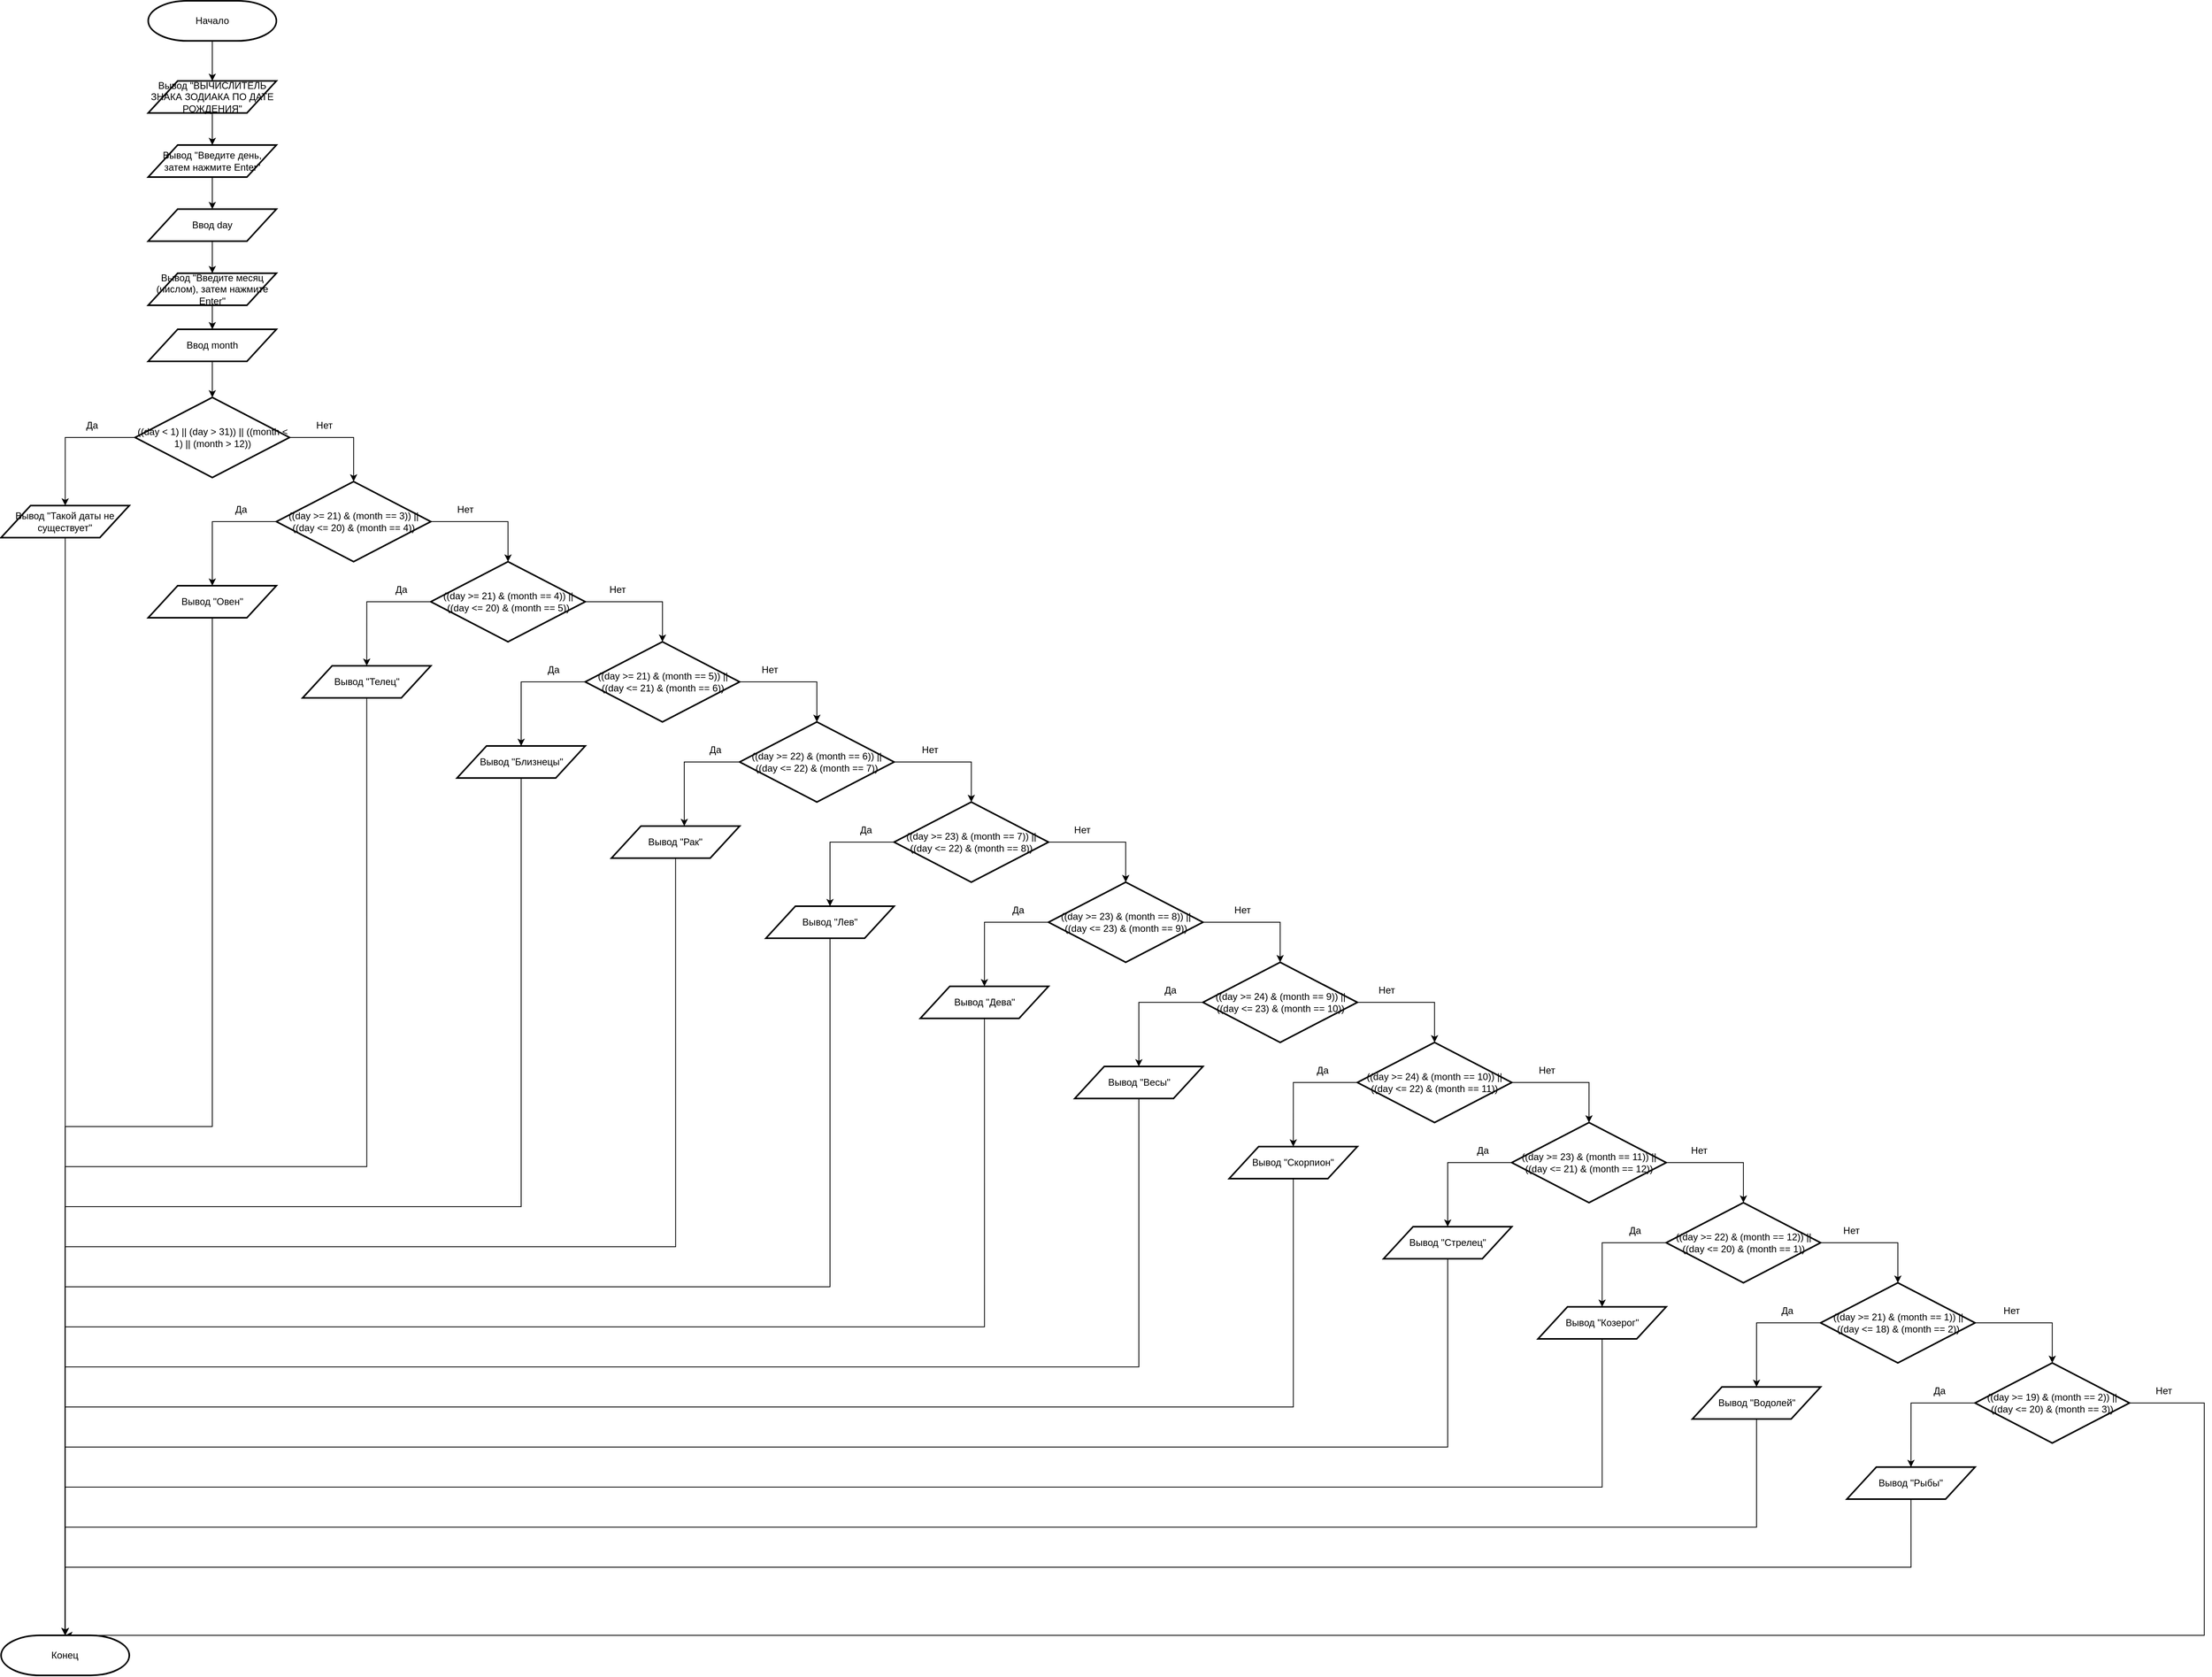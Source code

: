 <mxfile version="20.7.4" type="device"><diagram name="Страница 1" id="96JIZl0N5HJlbvymAbMt"><mxGraphModel dx="2345" dy="684" grid="1" gridSize="10" guides="1" tooltips="1" connect="1" arrows="1" fold="1" page="1" pageScale="1" pageWidth="827" pageHeight="1169" math="0" shadow="0"><root><mxCell id="0"/><mxCell id="1" parent="0"/><mxCell id="-IlHLDTLAoGBHe8UI6O_-7" style="edgeStyle=orthogonalEdgeStyle;rounded=0;orthogonalLoop=1;jettySize=auto;html=1;exitX=0.5;exitY=1;exitDx=0;exitDy=0;exitPerimeter=0;entryX=0.5;entryY=0;entryDx=0;entryDy=0;" edge="1" parent="1" source="4x13A_2hyFx8ZsC9xNzE-1" target="-IlHLDTLAoGBHe8UI6O_-1"><mxGeometry relative="1" as="geometry"/></mxCell><mxCell id="4x13A_2hyFx8ZsC9xNzE-1" value="Начало" style="strokeWidth=2;html=1;shape=mxgraph.flowchart.terminator;whiteSpace=wrap;" parent="1" vertex="1"><mxGeometry x="160" y="40" width="160" height="50" as="geometry"/></mxCell><mxCell id="-IlHLDTLAoGBHe8UI6O_-10" style="edgeStyle=orthogonalEdgeStyle;rounded=0;orthogonalLoop=1;jettySize=auto;html=1;exitX=0.5;exitY=1;exitDx=0;exitDy=0;entryX=0.5;entryY=0;entryDx=0;entryDy=0;" edge="1" parent="1" source="4x13A_2hyFx8ZsC9xNzE-2" target="-IlHLDTLAoGBHe8UI6O_-5"><mxGeometry relative="1" as="geometry"/></mxCell><mxCell id="4x13A_2hyFx8ZsC9xNzE-2" value="Ввод day" style="shape=parallelogram;html=1;strokeWidth=2;perimeter=parallelogramPerimeter;whiteSpace=wrap;rounded=1;arcSize=0;size=0.23;" parent="1" vertex="1"><mxGeometry x="160" y="300" width="160" height="40" as="geometry"/></mxCell><mxCell id="-IlHLDTLAoGBHe8UI6O_-14" style="edgeStyle=orthogonalEdgeStyle;rounded=0;orthogonalLoop=1;jettySize=auto;html=1;exitX=0.5;exitY=1;exitDx=0;exitDy=0;entryX=0.5;entryY=0;entryDx=0;entryDy=0;entryPerimeter=0;" edge="1" parent="1" source="4x13A_2hyFx8ZsC9xNzE-4" target="-IlHLDTLAoGBHe8UI6O_-11"><mxGeometry relative="1" as="geometry"/></mxCell><mxCell id="4x13A_2hyFx8ZsC9xNzE-4" value="Ввод month" style="shape=parallelogram;html=1;strokeWidth=2;perimeter=parallelogramPerimeter;whiteSpace=wrap;rounded=1;arcSize=0;size=0.23;" parent="1" vertex="1"><mxGeometry x="160" y="450" width="160" height="40" as="geometry"/></mxCell><mxCell id="4x13A_2hyFx8ZsC9xNzE-11" style="edgeStyle=orthogonalEdgeStyle;rounded=0;orthogonalLoop=1;jettySize=auto;html=1;exitX=0;exitY=0.5;exitDx=0;exitDy=0;exitPerimeter=0;entryX=0.5;entryY=0;entryDx=0;entryDy=0;fontSize=12;" parent="1" source="4x13A_2hyFx8ZsC9xNzE-8" target="4x13A_2hyFx8ZsC9xNzE-10" edge="1"><mxGeometry relative="1" as="geometry"/></mxCell><mxCell id="4x13A_2hyFx8ZsC9xNzE-14" style="edgeStyle=orthogonalEdgeStyle;rounded=0;orthogonalLoop=1;jettySize=auto;html=1;exitX=1;exitY=0.5;exitDx=0;exitDy=0;exitPerimeter=0;entryX=0.5;entryY=0;entryDx=0;entryDy=0;entryPerimeter=0;fontSize=12;" parent="1" source="4x13A_2hyFx8ZsC9xNzE-8" target="4x13A_2hyFx8ZsC9xNzE-13" edge="1"><mxGeometry relative="1" as="geometry"/></mxCell><mxCell id="4x13A_2hyFx8ZsC9xNzE-8" value="((day &amp;gt;= 21) &amp;amp;&amp;nbsp;(month == 3)) || ((day &amp;lt;= 20) &amp;amp; (month == 4))" style="strokeWidth=2;html=1;shape=mxgraph.flowchart.decision;whiteSpace=wrap;fontSize=12;" parent="1" vertex="1"><mxGeometry x="320" y="640" width="192.75" height="100" as="geometry"/></mxCell><mxCell id="4x13A_2hyFx8ZsC9xNzE-59" style="edgeStyle=orthogonalEdgeStyle;rounded=0;orthogonalLoop=1;jettySize=auto;html=1;exitX=0.5;exitY=1;exitDx=0;exitDy=0;entryX=0.5;entryY=0;entryDx=0;entryDy=0;entryPerimeter=0;fontSize=12;" parent="1" source="4x13A_2hyFx8ZsC9xNzE-10" target="4x13A_2hyFx8ZsC9xNzE-48" edge="1"><mxGeometry relative="1" as="geometry"/></mxCell><mxCell id="4x13A_2hyFx8ZsC9xNzE-10" value="Вывод &quot;Овен&quot;" style="shape=parallelogram;html=1;strokeWidth=2;perimeter=parallelogramPerimeter;whiteSpace=wrap;rounded=1;arcSize=0;size=0.23;" parent="1" vertex="1"><mxGeometry x="160" y="770" width="160" height="40" as="geometry"/></mxCell><mxCell id="4x13A_2hyFx8ZsC9xNzE-16" style="edgeStyle=orthogonalEdgeStyle;rounded=0;orthogonalLoop=1;jettySize=auto;html=1;exitX=0;exitY=0.5;exitDx=0;exitDy=0;exitPerimeter=0;entryX=0.5;entryY=0;entryDx=0;entryDy=0;fontSize=12;" parent="1" source="4x13A_2hyFx8ZsC9xNzE-13" target="4x13A_2hyFx8ZsC9xNzE-15" edge="1"><mxGeometry relative="1" as="geometry"/></mxCell><mxCell id="4x13A_2hyFx8ZsC9xNzE-18" style="edgeStyle=orthogonalEdgeStyle;rounded=0;orthogonalLoop=1;jettySize=auto;html=1;exitX=1;exitY=0.5;exitDx=0;exitDy=0;exitPerimeter=0;entryX=0.5;entryY=0;entryDx=0;entryDy=0;entryPerimeter=0;fontSize=12;" parent="1" source="4x13A_2hyFx8ZsC9xNzE-13" target="4x13A_2hyFx8ZsC9xNzE-17" edge="1"><mxGeometry relative="1" as="geometry"/></mxCell><mxCell id="4x13A_2hyFx8ZsC9xNzE-13" value="((day &amp;gt;= 21) &amp;amp; (month == 4)) || ((day &amp;lt;= 20) &amp;amp; (month == 5))" style="strokeWidth=2;html=1;shape=mxgraph.flowchart.decision;whiteSpace=wrap;fontSize=12;" parent="1" vertex="1"><mxGeometry x="512.75" y="740" width="192.75" height="100" as="geometry"/></mxCell><mxCell id="4x13A_2hyFx8ZsC9xNzE-60" style="edgeStyle=orthogonalEdgeStyle;rounded=0;orthogonalLoop=1;jettySize=auto;html=1;exitX=0.5;exitY=1;exitDx=0;exitDy=0;entryX=0.5;entryY=0;entryDx=0;entryDy=0;entryPerimeter=0;fontSize=12;" parent="1" source="4x13A_2hyFx8ZsC9xNzE-15" target="4x13A_2hyFx8ZsC9xNzE-48" edge="1"><mxGeometry relative="1" as="geometry"/></mxCell><mxCell id="4x13A_2hyFx8ZsC9xNzE-15" value="Вывод &quot;Телец&quot;" style="shape=parallelogram;html=1;strokeWidth=2;perimeter=parallelogramPerimeter;whiteSpace=wrap;rounded=1;arcSize=0;size=0.23;" parent="1" vertex="1"><mxGeometry x="352.75" y="870" width="160" height="40" as="geometry"/></mxCell><mxCell id="4x13A_2hyFx8ZsC9xNzE-38" style="edgeStyle=orthogonalEdgeStyle;rounded=0;orthogonalLoop=1;jettySize=auto;html=1;exitX=1;exitY=0.5;exitDx=0;exitDy=0;exitPerimeter=0;entryX=0.5;entryY=0;entryDx=0;entryDy=0;entryPerimeter=0;fontSize=12;" parent="1" source="4x13A_2hyFx8ZsC9xNzE-17" target="4x13A_2hyFx8ZsC9xNzE-19" edge="1"><mxGeometry relative="1" as="geometry"/></mxCell><mxCell id="4x13A_2hyFx8ZsC9xNzE-39" style="edgeStyle=orthogonalEdgeStyle;rounded=0;orthogonalLoop=1;jettySize=auto;html=1;exitX=0;exitY=0.5;exitDx=0;exitDy=0;exitPerimeter=0;entryX=0.5;entryY=0;entryDx=0;entryDy=0;fontSize=12;" parent="1" source="4x13A_2hyFx8ZsC9xNzE-17" target="4x13A_2hyFx8ZsC9xNzE-28" edge="1"><mxGeometry relative="1" as="geometry"/></mxCell><mxCell id="4x13A_2hyFx8ZsC9xNzE-17" value="((day &amp;gt;= 21) &amp;amp; (month == 5)) || ((day &amp;lt;= 21) &amp;amp; (month == 6))" style="strokeWidth=2;html=1;shape=mxgraph.flowchart.decision;whiteSpace=wrap;fontSize=12;" parent="1" vertex="1"><mxGeometry x="705.5" y="840" width="192.75" height="100" as="geometry"/></mxCell><mxCell id="4x13A_2hyFx8ZsC9xNzE-41" style="edgeStyle=orthogonalEdgeStyle;rounded=0;orthogonalLoop=1;jettySize=auto;html=1;exitX=1;exitY=0.5;exitDx=0;exitDy=0;exitPerimeter=0;entryX=0.5;entryY=0;entryDx=0;entryDy=0;entryPerimeter=0;fontSize=12;" parent="1" source="4x13A_2hyFx8ZsC9xNzE-19" target="4x13A_2hyFx8ZsC9xNzE-20" edge="1"><mxGeometry relative="1" as="geometry"/></mxCell><mxCell id="4x13A_2hyFx8ZsC9xNzE-43" style="edgeStyle=orthogonalEdgeStyle;rounded=0;orthogonalLoop=1;jettySize=auto;html=1;exitX=0;exitY=0.5;exitDx=0;exitDy=0;exitPerimeter=0;entryX=0.568;entryY=0;entryDx=0;entryDy=0;entryPerimeter=0;fontSize=12;" parent="1" source="4x13A_2hyFx8ZsC9xNzE-19" target="4x13A_2hyFx8ZsC9xNzE-29" edge="1"><mxGeometry relative="1" as="geometry"/></mxCell><mxCell id="4x13A_2hyFx8ZsC9xNzE-19" value="((day &amp;gt;= 22) &amp;amp; (month == 6)) || ((day &amp;lt;= 22) &amp;amp; (month == 7))" style="strokeWidth=2;html=1;shape=mxgraph.flowchart.decision;whiteSpace=wrap;fontSize=12;" parent="1" vertex="1"><mxGeometry x="898.25" y="940" width="192.75" height="100" as="geometry"/></mxCell><mxCell id="4x13A_2hyFx8ZsC9xNzE-42" style="edgeStyle=orthogonalEdgeStyle;rounded=0;orthogonalLoop=1;jettySize=auto;html=1;exitX=1;exitY=0.5;exitDx=0;exitDy=0;exitPerimeter=0;entryX=0.5;entryY=0;entryDx=0;entryDy=0;entryPerimeter=0;fontSize=12;" parent="1" source="4x13A_2hyFx8ZsC9xNzE-20" target="4x13A_2hyFx8ZsC9xNzE-21" edge="1"><mxGeometry relative="1" as="geometry"/></mxCell><mxCell id="4x13A_2hyFx8ZsC9xNzE-44" style="edgeStyle=orthogonalEdgeStyle;rounded=0;orthogonalLoop=1;jettySize=auto;html=1;exitX=0;exitY=0.5;exitDx=0;exitDy=0;exitPerimeter=0;entryX=0.5;entryY=0;entryDx=0;entryDy=0;fontSize=12;" parent="1" source="4x13A_2hyFx8ZsC9xNzE-20" target="4x13A_2hyFx8ZsC9xNzE-30" edge="1"><mxGeometry relative="1" as="geometry"/></mxCell><mxCell id="4x13A_2hyFx8ZsC9xNzE-20" value="((day &amp;gt;= 23) &amp;amp; (month == 7)) || ((day &amp;lt;= 22) &amp;amp; (month == 8))" style="strokeWidth=2;html=1;shape=mxgraph.flowchart.decision;whiteSpace=wrap;fontSize=12;" parent="1" vertex="1"><mxGeometry x="1091" y="1040" width="192.75" height="100" as="geometry"/></mxCell><mxCell id="4x13A_2hyFx8ZsC9xNzE-45" style="edgeStyle=orthogonalEdgeStyle;rounded=0;orthogonalLoop=1;jettySize=auto;html=1;exitX=0;exitY=0.5;exitDx=0;exitDy=0;exitPerimeter=0;entryX=0.5;entryY=0;entryDx=0;entryDy=0;fontSize=12;" parent="1" source="4x13A_2hyFx8ZsC9xNzE-21" target="4x13A_2hyFx8ZsC9xNzE-31" edge="1"><mxGeometry relative="1" as="geometry"/></mxCell><mxCell id="4x13A_2hyFx8ZsC9xNzE-46" style="edgeStyle=orthogonalEdgeStyle;rounded=0;orthogonalLoop=1;jettySize=auto;html=1;exitX=1;exitY=0.5;exitDx=0;exitDy=0;exitPerimeter=0;entryX=0.5;entryY=0;entryDx=0;entryDy=0;entryPerimeter=0;fontSize=12;" parent="1" source="4x13A_2hyFx8ZsC9xNzE-21" target="4x13A_2hyFx8ZsC9xNzE-22" edge="1"><mxGeometry relative="1" as="geometry"/></mxCell><mxCell id="4x13A_2hyFx8ZsC9xNzE-21" value="((day &amp;gt;= 23) &amp;amp; (month == 8)) || ((day &amp;lt;= 23) &amp;amp; (month == 9))" style="strokeWidth=2;html=1;shape=mxgraph.flowchart.decision;whiteSpace=wrap;fontSize=12;" parent="1" vertex="1"><mxGeometry x="1283.75" y="1140" width="192.75" height="100" as="geometry"/></mxCell><mxCell id="4x13A_2hyFx8ZsC9xNzE-47" style="edgeStyle=orthogonalEdgeStyle;rounded=0;orthogonalLoop=1;jettySize=auto;html=1;exitX=0;exitY=0.5;exitDx=0;exitDy=0;exitPerimeter=0;entryX=0.5;entryY=0;entryDx=0;entryDy=0;fontSize=12;" parent="1" source="4x13A_2hyFx8ZsC9xNzE-22" target="4x13A_2hyFx8ZsC9xNzE-32" edge="1"><mxGeometry relative="1" as="geometry"/></mxCell><mxCell id="4x13A_2hyFx8ZsC9xNzE-49" style="edgeStyle=orthogonalEdgeStyle;rounded=0;orthogonalLoop=1;jettySize=auto;html=1;exitX=1;exitY=0.5;exitDx=0;exitDy=0;exitPerimeter=0;entryX=0.5;entryY=0;entryDx=0;entryDy=0;entryPerimeter=0;fontSize=12;" parent="1" source="4x13A_2hyFx8ZsC9xNzE-22" target="4x13A_2hyFx8ZsC9xNzE-23" edge="1"><mxGeometry relative="1" as="geometry"/></mxCell><mxCell id="4x13A_2hyFx8ZsC9xNzE-22" value="((day &amp;gt;= 24) &amp;amp; (month == 9)) || ((day &amp;lt;= 23) &amp;amp; (month == 10))" style="strokeWidth=2;html=1;shape=mxgraph.flowchart.decision;whiteSpace=wrap;fontSize=12;" parent="1" vertex="1"><mxGeometry x="1476.5" y="1240" width="192.75" height="100" as="geometry"/></mxCell><mxCell id="4x13A_2hyFx8ZsC9xNzE-50" style="edgeStyle=orthogonalEdgeStyle;rounded=0;orthogonalLoop=1;jettySize=auto;html=1;exitX=0;exitY=0.5;exitDx=0;exitDy=0;exitPerimeter=0;entryX=0.5;entryY=0;entryDx=0;entryDy=0;fontSize=12;" parent="1" source="4x13A_2hyFx8ZsC9xNzE-23" target="4x13A_2hyFx8ZsC9xNzE-33" edge="1"><mxGeometry relative="1" as="geometry"/></mxCell><mxCell id="4x13A_2hyFx8ZsC9xNzE-51" style="edgeStyle=orthogonalEdgeStyle;rounded=0;orthogonalLoop=1;jettySize=auto;html=1;exitX=1;exitY=0.5;exitDx=0;exitDy=0;exitPerimeter=0;entryX=0.5;entryY=0;entryDx=0;entryDy=0;entryPerimeter=0;fontSize=12;" parent="1" source="4x13A_2hyFx8ZsC9xNzE-23" target="4x13A_2hyFx8ZsC9xNzE-24" edge="1"><mxGeometry relative="1" as="geometry"/></mxCell><mxCell id="4x13A_2hyFx8ZsC9xNzE-23" value="((day &amp;gt;= 24) &amp;amp; (month == 10)) || ((day &amp;lt;= 22) &amp;amp; (month == 11))" style="strokeWidth=2;html=1;shape=mxgraph.flowchart.decision;whiteSpace=wrap;fontSize=12;" parent="1" vertex="1"><mxGeometry x="1669.25" y="1340" width="192.75" height="100" as="geometry"/></mxCell><mxCell id="4x13A_2hyFx8ZsC9xNzE-52" style="edgeStyle=orthogonalEdgeStyle;rounded=0;orthogonalLoop=1;jettySize=auto;html=1;exitX=0;exitY=0.5;exitDx=0;exitDy=0;exitPerimeter=0;entryX=0.5;entryY=0;entryDx=0;entryDy=0;fontSize=12;" parent="1" source="4x13A_2hyFx8ZsC9xNzE-24" target="4x13A_2hyFx8ZsC9xNzE-34" edge="1"><mxGeometry relative="1" as="geometry"/></mxCell><mxCell id="4x13A_2hyFx8ZsC9xNzE-53" style="edgeStyle=orthogonalEdgeStyle;rounded=0;orthogonalLoop=1;jettySize=auto;html=1;exitX=1;exitY=0.5;exitDx=0;exitDy=0;exitPerimeter=0;entryX=0.5;entryY=0;entryDx=0;entryDy=0;entryPerimeter=0;fontSize=12;" parent="1" source="4x13A_2hyFx8ZsC9xNzE-24" target="4x13A_2hyFx8ZsC9xNzE-25" edge="1"><mxGeometry relative="1" as="geometry"/></mxCell><mxCell id="4x13A_2hyFx8ZsC9xNzE-24" value="((day &amp;gt;= 23) &amp;amp; (month == 11)) || ((day &amp;lt;= 21) &amp;amp; (month == 12))" style="strokeWidth=2;html=1;shape=mxgraph.flowchart.decision;whiteSpace=wrap;fontSize=12;" parent="1" vertex="1"><mxGeometry x="1862" y="1440" width="192.75" height="100" as="geometry"/></mxCell><mxCell id="4x13A_2hyFx8ZsC9xNzE-54" style="edgeStyle=orthogonalEdgeStyle;rounded=0;orthogonalLoop=1;jettySize=auto;html=1;exitX=0;exitY=0.5;exitDx=0;exitDy=0;exitPerimeter=0;entryX=0.5;entryY=0;entryDx=0;entryDy=0;fontSize=12;" parent="1" source="4x13A_2hyFx8ZsC9xNzE-25" target="4x13A_2hyFx8ZsC9xNzE-35" edge="1"><mxGeometry relative="1" as="geometry"/></mxCell><mxCell id="4x13A_2hyFx8ZsC9xNzE-55" style="edgeStyle=orthogonalEdgeStyle;rounded=0;orthogonalLoop=1;jettySize=auto;html=1;exitX=1;exitY=0.5;exitDx=0;exitDy=0;exitPerimeter=0;entryX=0.5;entryY=0;entryDx=0;entryDy=0;entryPerimeter=0;fontSize=12;" parent="1" source="4x13A_2hyFx8ZsC9xNzE-25" target="4x13A_2hyFx8ZsC9xNzE-26" edge="1"><mxGeometry relative="1" as="geometry"/></mxCell><mxCell id="4x13A_2hyFx8ZsC9xNzE-25" value="((day &amp;gt;= 22) &amp;amp; (month == 12)) || ((day &amp;lt;= 20) &amp;amp; (month == 1))" style="strokeWidth=2;html=1;shape=mxgraph.flowchart.decision;whiteSpace=wrap;fontSize=12;" parent="1" vertex="1"><mxGeometry x="2054.75" y="1540" width="192.75" height="100" as="geometry"/></mxCell><mxCell id="4x13A_2hyFx8ZsC9xNzE-56" style="edgeStyle=orthogonalEdgeStyle;rounded=0;orthogonalLoop=1;jettySize=auto;html=1;exitX=0;exitY=0.5;exitDx=0;exitDy=0;exitPerimeter=0;entryX=0.5;entryY=0;entryDx=0;entryDy=0;fontSize=12;" parent="1" source="4x13A_2hyFx8ZsC9xNzE-26" target="4x13A_2hyFx8ZsC9xNzE-36" edge="1"><mxGeometry relative="1" as="geometry"/></mxCell><mxCell id="4x13A_2hyFx8ZsC9xNzE-57" style="edgeStyle=orthogonalEdgeStyle;rounded=0;orthogonalLoop=1;jettySize=auto;html=1;exitX=1;exitY=0.5;exitDx=0;exitDy=0;exitPerimeter=0;entryX=0.5;entryY=0;entryDx=0;entryDy=0;entryPerimeter=0;fontSize=12;" parent="1" source="4x13A_2hyFx8ZsC9xNzE-26" target="4x13A_2hyFx8ZsC9xNzE-27" edge="1"><mxGeometry relative="1" as="geometry"/></mxCell><mxCell id="4x13A_2hyFx8ZsC9xNzE-26" value="((day &amp;gt;= 21) &amp;amp; (month == 1)) || ((day &amp;lt;= 18) &amp;amp; (month == 2))" style="strokeWidth=2;html=1;shape=mxgraph.flowchart.decision;whiteSpace=wrap;fontSize=12;" parent="1" vertex="1"><mxGeometry x="2247.5" y="1640" width="192.75" height="100" as="geometry"/></mxCell><mxCell id="4x13A_2hyFx8ZsC9xNzE-58" style="edgeStyle=orthogonalEdgeStyle;rounded=0;orthogonalLoop=1;jettySize=auto;html=1;exitX=0;exitY=0.5;exitDx=0;exitDy=0;exitPerimeter=0;entryX=0.5;entryY=0;entryDx=0;entryDy=0;fontSize=12;" parent="1" source="4x13A_2hyFx8ZsC9xNzE-27" target="4x13A_2hyFx8ZsC9xNzE-37" edge="1"><mxGeometry relative="1" as="geometry"/></mxCell><mxCell id="4x13A_2hyFx8ZsC9xNzE-71" style="edgeStyle=orthogonalEdgeStyle;rounded=0;orthogonalLoop=1;jettySize=auto;html=1;exitX=1;exitY=0.5;exitDx=0;exitDy=0;exitPerimeter=0;entryX=0.5;entryY=0;entryDx=0;entryDy=0;entryPerimeter=0;fontSize=12;" parent="1" source="4x13A_2hyFx8ZsC9xNzE-27" target="4x13A_2hyFx8ZsC9xNzE-48" edge="1"><mxGeometry relative="1" as="geometry"><Array as="points"><mxPoint x="2726.37" y="1790"/><mxPoint x="2726.37" y="2080"/><mxPoint x="240.37" y="2080"/></Array></mxGeometry></mxCell><mxCell id="4x13A_2hyFx8ZsC9xNzE-27" value="((day &amp;gt;= 19) &amp;amp; (month == 2)) || ((day &amp;lt;= 20) &amp;amp; (month == 3))" style="strokeWidth=2;html=1;shape=mxgraph.flowchart.decision;whiteSpace=wrap;fontSize=12;" parent="1" vertex="1"><mxGeometry x="2440.25" y="1740" width="192.75" height="100" as="geometry"/></mxCell><mxCell id="4x13A_2hyFx8ZsC9xNzE-61" style="edgeStyle=orthogonalEdgeStyle;rounded=0;orthogonalLoop=1;jettySize=auto;html=1;exitX=0.5;exitY=1;exitDx=0;exitDy=0;entryX=0.5;entryY=0;entryDx=0;entryDy=0;entryPerimeter=0;fontSize=12;" parent="1" source="4x13A_2hyFx8ZsC9xNzE-28" target="4x13A_2hyFx8ZsC9xNzE-48" edge="1"><mxGeometry relative="1" as="geometry"/></mxCell><mxCell id="4x13A_2hyFx8ZsC9xNzE-28" value="Вывод &quot;Близнецы&quot;" style="shape=parallelogram;html=1;strokeWidth=2;perimeter=parallelogramPerimeter;whiteSpace=wrap;rounded=1;arcSize=0;size=0.23;" parent="1" vertex="1"><mxGeometry x="545.5" y="970" width="160" height="40" as="geometry"/></mxCell><mxCell id="4x13A_2hyFx8ZsC9xNzE-62" style="edgeStyle=orthogonalEdgeStyle;rounded=0;orthogonalLoop=1;jettySize=auto;html=1;exitX=0.5;exitY=1;exitDx=0;exitDy=0;entryX=0.5;entryY=0;entryDx=0;entryDy=0;entryPerimeter=0;fontSize=12;" parent="1" source="4x13A_2hyFx8ZsC9xNzE-29" target="4x13A_2hyFx8ZsC9xNzE-48" edge="1"><mxGeometry relative="1" as="geometry"/></mxCell><mxCell id="4x13A_2hyFx8ZsC9xNzE-29" value="Вывод &quot;Рак&quot;" style="shape=parallelogram;html=1;strokeWidth=2;perimeter=parallelogramPerimeter;whiteSpace=wrap;rounded=1;arcSize=0;size=0.23;" parent="1" vertex="1"><mxGeometry x="738.25" y="1070" width="160" height="40" as="geometry"/></mxCell><mxCell id="4x13A_2hyFx8ZsC9xNzE-63" style="edgeStyle=orthogonalEdgeStyle;rounded=0;orthogonalLoop=1;jettySize=auto;html=1;exitX=0.5;exitY=1;exitDx=0;exitDy=0;entryX=0.5;entryY=0;entryDx=0;entryDy=0;entryPerimeter=0;fontSize=12;" parent="1" source="4x13A_2hyFx8ZsC9xNzE-30" target="4x13A_2hyFx8ZsC9xNzE-48" edge="1"><mxGeometry relative="1" as="geometry"/></mxCell><mxCell id="4x13A_2hyFx8ZsC9xNzE-30" value="Вывод &quot;Лев&quot;" style="shape=parallelogram;html=1;strokeWidth=2;perimeter=parallelogramPerimeter;whiteSpace=wrap;rounded=1;arcSize=0;size=0.23;" parent="1" vertex="1"><mxGeometry x="931" y="1170" width="160" height="40" as="geometry"/></mxCell><mxCell id="4x13A_2hyFx8ZsC9xNzE-64" style="edgeStyle=orthogonalEdgeStyle;rounded=0;orthogonalLoop=1;jettySize=auto;html=1;exitX=0.5;exitY=1;exitDx=0;exitDy=0;entryX=0.5;entryY=0;entryDx=0;entryDy=0;entryPerimeter=0;fontSize=12;" parent="1" source="4x13A_2hyFx8ZsC9xNzE-31" target="4x13A_2hyFx8ZsC9xNzE-48" edge="1"><mxGeometry relative="1" as="geometry"/></mxCell><mxCell id="4x13A_2hyFx8ZsC9xNzE-31" value="Вывод &quot;Дева&quot;" style="shape=parallelogram;html=1;strokeWidth=2;perimeter=parallelogramPerimeter;whiteSpace=wrap;rounded=1;arcSize=0;size=0.23;" parent="1" vertex="1"><mxGeometry x="1123.75" y="1270" width="160" height="40" as="geometry"/></mxCell><mxCell id="4x13A_2hyFx8ZsC9xNzE-65" style="edgeStyle=orthogonalEdgeStyle;rounded=0;orthogonalLoop=1;jettySize=auto;html=1;exitX=0.5;exitY=1;exitDx=0;exitDy=0;entryX=0.5;entryY=0;entryDx=0;entryDy=0;entryPerimeter=0;fontSize=12;" parent="1" source="4x13A_2hyFx8ZsC9xNzE-32" target="4x13A_2hyFx8ZsC9xNzE-48" edge="1"><mxGeometry relative="1" as="geometry"/></mxCell><mxCell id="4x13A_2hyFx8ZsC9xNzE-32" value="Вывод &quot;Весы&quot;" style="shape=parallelogram;html=1;strokeWidth=2;perimeter=parallelogramPerimeter;whiteSpace=wrap;rounded=1;arcSize=0;size=0.23;" parent="1" vertex="1"><mxGeometry x="1316.5" y="1370" width="160" height="40" as="geometry"/></mxCell><mxCell id="4x13A_2hyFx8ZsC9xNzE-66" style="edgeStyle=orthogonalEdgeStyle;rounded=0;orthogonalLoop=1;jettySize=auto;html=1;exitX=0.5;exitY=1;exitDx=0;exitDy=0;entryX=0.5;entryY=0;entryDx=0;entryDy=0;entryPerimeter=0;fontSize=12;" parent="1" source="4x13A_2hyFx8ZsC9xNzE-33" target="4x13A_2hyFx8ZsC9xNzE-48" edge="1"><mxGeometry relative="1" as="geometry"/></mxCell><mxCell id="4x13A_2hyFx8ZsC9xNzE-33" value="Вывод &quot;Скорпион&quot;" style="shape=parallelogram;html=1;strokeWidth=2;perimeter=parallelogramPerimeter;whiteSpace=wrap;rounded=1;arcSize=0;size=0.23;" parent="1" vertex="1"><mxGeometry x="1509.25" y="1470" width="160" height="40" as="geometry"/></mxCell><mxCell id="4x13A_2hyFx8ZsC9xNzE-67" style="edgeStyle=orthogonalEdgeStyle;rounded=0;orthogonalLoop=1;jettySize=auto;html=1;exitX=0.5;exitY=1;exitDx=0;exitDy=0;entryX=0.5;entryY=0;entryDx=0;entryDy=0;entryPerimeter=0;fontSize=12;" parent="1" source="4x13A_2hyFx8ZsC9xNzE-34" target="4x13A_2hyFx8ZsC9xNzE-48" edge="1"><mxGeometry relative="1" as="geometry"/></mxCell><mxCell id="4x13A_2hyFx8ZsC9xNzE-34" value="Вывод &quot;Стрелец&quot;" style="shape=parallelogram;html=1;strokeWidth=2;perimeter=parallelogramPerimeter;whiteSpace=wrap;rounded=1;arcSize=0;size=0.23;" parent="1" vertex="1"><mxGeometry x="1702" y="1570" width="160" height="40" as="geometry"/></mxCell><mxCell id="4x13A_2hyFx8ZsC9xNzE-68" style="edgeStyle=orthogonalEdgeStyle;rounded=0;orthogonalLoop=1;jettySize=auto;html=1;exitX=0.5;exitY=1;exitDx=0;exitDy=0;entryX=0.5;entryY=0;entryDx=0;entryDy=0;entryPerimeter=0;fontSize=12;" parent="1" source="4x13A_2hyFx8ZsC9xNzE-35" target="4x13A_2hyFx8ZsC9xNzE-48" edge="1"><mxGeometry relative="1" as="geometry"/></mxCell><mxCell id="4x13A_2hyFx8ZsC9xNzE-35" value="Вывод &quot;Козерог&quot;" style="shape=parallelogram;html=1;strokeWidth=2;perimeter=parallelogramPerimeter;whiteSpace=wrap;rounded=1;arcSize=0;size=0.23;" parent="1" vertex="1"><mxGeometry x="1894.75" y="1670" width="160" height="40" as="geometry"/></mxCell><mxCell id="4x13A_2hyFx8ZsC9xNzE-69" style="edgeStyle=orthogonalEdgeStyle;rounded=0;orthogonalLoop=1;jettySize=auto;html=1;exitX=0.5;exitY=1;exitDx=0;exitDy=0;entryX=0.5;entryY=0;entryDx=0;entryDy=0;entryPerimeter=0;fontSize=12;" parent="1" source="4x13A_2hyFx8ZsC9xNzE-36" target="4x13A_2hyFx8ZsC9xNzE-48" edge="1"><mxGeometry relative="1" as="geometry"/></mxCell><mxCell id="4x13A_2hyFx8ZsC9xNzE-36" value="Вывод &quot;Водолей&quot;" style="shape=parallelogram;html=1;strokeWidth=2;perimeter=parallelogramPerimeter;whiteSpace=wrap;rounded=1;arcSize=0;size=0.23;" parent="1" vertex="1"><mxGeometry x="2087.5" y="1770" width="160" height="40" as="geometry"/></mxCell><mxCell id="4x13A_2hyFx8ZsC9xNzE-70" style="edgeStyle=orthogonalEdgeStyle;rounded=0;orthogonalLoop=1;jettySize=auto;html=1;exitX=0.5;exitY=1;exitDx=0;exitDy=0;entryX=0.5;entryY=0;entryDx=0;entryDy=0;entryPerimeter=0;fontSize=12;" parent="1" source="4x13A_2hyFx8ZsC9xNzE-37" target="4x13A_2hyFx8ZsC9xNzE-48" edge="1"><mxGeometry relative="1" as="geometry"/></mxCell><mxCell id="4x13A_2hyFx8ZsC9xNzE-37" value="Вывод &quot;Рыбы&quot;" style="shape=parallelogram;html=1;strokeWidth=2;perimeter=parallelogramPerimeter;whiteSpace=wrap;rounded=1;arcSize=0;size=0.23;" parent="1" vertex="1"><mxGeometry x="2280.25" y="1870" width="160" height="40" as="geometry"/></mxCell><mxCell id="4x13A_2hyFx8ZsC9xNzE-48" value="Конец" style="strokeWidth=2;html=1;shape=mxgraph.flowchart.terminator;whiteSpace=wrap;" parent="1" vertex="1"><mxGeometry x="-23.63" y="2080" width="160" height="50" as="geometry"/></mxCell><mxCell id="ZSnABkl5u-9_sjLTByIx-1" value="Да" style="text;html=1;strokeColor=none;fillColor=none;align=center;verticalAlign=middle;whiteSpace=wrap;rounded=0;" parent="1" vertex="1"><mxGeometry x="246.37" y="660" width="60" height="30" as="geometry"/></mxCell><mxCell id="ZSnABkl5u-9_sjLTByIx-2" value="Да" style="text;html=1;strokeColor=none;fillColor=none;align=center;verticalAlign=middle;whiteSpace=wrap;rounded=0;" parent="1" vertex="1"><mxGeometry x="446.37" y="760" width="60" height="30" as="geometry"/></mxCell><mxCell id="ZSnABkl5u-9_sjLTByIx-3" value="Да" style="text;html=1;strokeColor=none;fillColor=none;align=center;verticalAlign=middle;whiteSpace=wrap;rounded=0;" parent="1" vertex="1"><mxGeometry x="636.37" y="860" width="60" height="30" as="geometry"/></mxCell><mxCell id="ZSnABkl5u-9_sjLTByIx-4" value="Да" style="text;html=1;strokeColor=none;fillColor=none;align=center;verticalAlign=middle;whiteSpace=wrap;rounded=0;" parent="1" vertex="1"><mxGeometry x="838.25" y="960" width="60" height="30" as="geometry"/></mxCell><mxCell id="ZSnABkl5u-9_sjLTByIx-5" value="Да" style="text;html=1;strokeColor=none;fillColor=none;align=center;verticalAlign=middle;whiteSpace=wrap;rounded=0;" parent="1" vertex="1"><mxGeometry x="1026.37" y="1060" width="60" height="30" as="geometry"/></mxCell><mxCell id="ZSnABkl5u-9_sjLTByIx-6" value="Да" style="text;html=1;strokeColor=none;fillColor=none;align=center;verticalAlign=middle;whiteSpace=wrap;rounded=0;" parent="1" vertex="1"><mxGeometry x="1216.37" y="1160" width="60" height="30" as="geometry"/></mxCell><mxCell id="ZSnABkl5u-9_sjLTByIx-7" value="Да" style="text;html=1;strokeColor=none;fillColor=none;align=center;verticalAlign=middle;whiteSpace=wrap;rounded=0;" parent="1" vertex="1"><mxGeometry x="1406.37" y="1260" width="60" height="30" as="geometry"/></mxCell><mxCell id="ZSnABkl5u-9_sjLTByIx-8" value="Да" style="text;html=1;strokeColor=none;fillColor=none;align=center;verticalAlign=middle;whiteSpace=wrap;rounded=0;" parent="1" vertex="1"><mxGeometry x="1596.37" y="1360" width="60" height="30" as="geometry"/></mxCell><mxCell id="ZSnABkl5u-9_sjLTByIx-9" value="Да" style="text;html=1;strokeColor=none;fillColor=none;align=center;verticalAlign=middle;whiteSpace=wrap;rounded=0;" parent="1" vertex="1"><mxGeometry x="1796.37" y="1460" width="60" height="30" as="geometry"/></mxCell><mxCell id="ZSnABkl5u-9_sjLTByIx-10" value="Да" style="text;html=1;strokeColor=none;fillColor=none;align=center;verticalAlign=middle;whiteSpace=wrap;rounded=0;" parent="1" vertex="1"><mxGeometry x="1986.37" y="1560" width="60" height="30" as="geometry"/></mxCell><mxCell id="ZSnABkl5u-9_sjLTByIx-11" value="Да" style="text;html=1;strokeColor=none;fillColor=none;align=center;verticalAlign=middle;whiteSpace=wrap;rounded=0;" parent="1" vertex="1"><mxGeometry x="2176.37" y="1660" width="60" height="30" as="geometry"/></mxCell><mxCell id="ZSnABkl5u-9_sjLTByIx-12" value="Да" style="text;html=1;strokeColor=none;fillColor=none;align=center;verticalAlign=middle;whiteSpace=wrap;rounded=0;" parent="1" vertex="1"><mxGeometry x="2366.37" y="1760" width="60" height="30" as="geometry"/></mxCell><mxCell id="ZSnABkl5u-9_sjLTByIx-13" value="Нет" style="text;html=1;strokeColor=none;fillColor=none;align=center;verticalAlign=middle;whiteSpace=wrap;rounded=0;" parent="1" vertex="1"><mxGeometry x="2646.37" y="1760" width="60" height="30" as="geometry"/></mxCell><mxCell id="ZSnABkl5u-9_sjLTByIx-14" value="Нет" style="text;html=1;strokeColor=none;fillColor=none;align=center;verticalAlign=middle;whiteSpace=wrap;rounded=0;" parent="1" vertex="1"><mxGeometry x="2456.37" y="1660" width="60" height="30" as="geometry"/></mxCell><mxCell id="ZSnABkl5u-9_sjLTByIx-15" value="Нет" style="text;html=1;strokeColor=none;fillColor=none;align=center;verticalAlign=middle;whiteSpace=wrap;rounded=0;" parent="1" vertex="1"><mxGeometry x="2256.37" y="1560" width="60" height="30" as="geometry"/></mxCell><mxCell id="ZSnABkl5u-9_sjLTByIx-16" value="Нет" style="text;html=1;strokeColor=none;fillColor=none;align=center;verticalAlign=middle;whiteSpace=wrap;rounded=0;" parent="1" vertex="1"><mxGeometry x="2066.37" y="1460" width="60" height="30" as="geometry"/></mxCell><mxCell id="ZSnABkl5u-9_sjLTByIx-17" value="Нет" style="text;html=1;strokeColor=none;fillColor=none;align=center;verticalAlign=middle;whiteSpace=wrap;rounded=0;" parent="1" vertex="1"><mxGeometry x="1876.37" y="1360" width="60" height="30" as="geometry"/></mxCell><mxCell id="ZSnABkl5u-9_sjLTByIx-18" value="Нет" style="text;html=1;strokeColor=none;fillColor=none;align=center;verticalAlign=middle;whiteSpace=wrap;rounded=0;" parent="1" vertex="1"><mxGeometry x="1676.37" y="1260" width="60" height="30" as="geometry"/></mxCell><mxCell id="ZSnABkl5u-9_sjLTByIx-19" value="Нет" style="text;html=1;strokeColor=none;fillColor=none;align=center;verticalAlign=middle;whiteSpace=wrap;rounded=0;" parent="1" vertex="1"><mxGeometry x="1496.37" y="1160" width="60" height="30" as="geometry"/></mxCell><mxCell id="ZSnABkl5u-9_sjLTByIx-20" value="Нет" style="text;html=1;strokeColor=none;fillColor=none;align=center;verticalAlign=middle;whiteSpace=wrap;rounded=0;" parent="1" vertex="1"><mxGeometry x="1296.37" y="1060" width="60" height="30" as="geometry"/></mxCell><mxCell id="ZSnABkl5u-9_sjLTByIx-21" value="Нет" style="text;html=1;strokeColor=none;fillColor=none;align=center;verticalAlign=middle;whiteSpace=wrap;rounded=0;" parent="1" vertex="1"><mxGeometry x="1106.37" y="960" width="60" height="30" as="geometry"/></mxCell><mxCell id="ZSnABkl5u-9_sjLTByIx-22" value="Нет" style="text;html=1;strokeColor=none;fillColor=none;align=center;verticalAlign=middle;whiteSpace=wrap;rounded=0;" parent="1" vertex="1"><mxGeometry x="906.37" y="860" width="60" height="30" as="geometry"/></mxCell><mxCell id="ZSnABkl5u-9_sjLTByIx-23" value="Нет" style="text;html=1;strokeColor=none;fillColor=none;align=center;verticalAlign=middle;whiteSpace=wrap;rounded=0;" parent="1" vertex="1"><mxGeometry x="716.37" y="760" width="60" height="30" as="geometry"/></mxCell><mxCell id="ZSnABkl5u-9_sjLTByIx-24" value="Нет" style="text;html=1;strokeColor=none;fillColor=none;align=center;verticalAlign=middle;whiteSpace=wrap;rounded=0;" parent="1" vertex="1"><mxGeometry x="526.37" y="660" width="60" height="30" as="geometry"/></mxCell><mxCell id="-IlHLDTLAoGBHe8UI6O_-8" style="edgeStyle=orthogonalEdgeStyle;rounded=0;orthogonalLoop=1;jettySize=auto;html=1;exitX=0.5;exitY=1;exitDx=0;exitDy=0;entryX=0.5;entryY=0;entryDx=0;entryDy=0;" edge="1" parent="1" source="-IlHLDTLAoGBHe8UI6O_-1" target="-IlHLDTLAoGBHe8UI6O_-2"><mxGeometry relative="1" as="geometry"/></mxCell><mxCell id="-IlHLDTLAoGBHe8UI6O_-1" value="Вывод &quot;ВЫЧИСЛИТЕЛЬ ЗНАКА ЗОДИАКА ПО ДАТЕ РОЖДЕНИЯ&quot;" style="shape=parallelogram;html=1;strokeWidth=2;perimeter=parallelogramPerimeter;whiteSpace=wrap;rounded=1;arcSize=0;size=0.23;" vertex="1" parent="1"><mxGeometry x="160" y="140" width="160" height="40" as="geometry"/></mxCell><mxCell id="-IlHLDTLAoGBHe8UI6O_-9" style="edgeStyle=orthogonalEdgeStyle;rounded=0;orthogonalLoop=1;jettySize=auto;html=1;exitX=0.5;exitY=1;exitDx=0;exitDy=0;entryX=0.5;entryY=0;entryDx=0;entryDy=0;" edge="1" parent="1" source="-IlHLDTLAoGBHe8UI6O_-2" target="4x13A_2hyFx8ZsC9xNzE-2"><mxGeometry relative="1" as="geometry"/></mxCell><mxCell id="-IlHLDTLAoGBHe8UI6O_-2" value="Вывод &quot;Введите день, затем нажмите Enter&quot;" style="shape=parallelogram;html=1;strokeWidth=2;perimeter=parallelogramPerimeter;whiteSpace=wrap;rounded=1;arcSize=0;size=0.23;" vertex="1" parent="1"><mxGeometry x="160" y="220" width="160" height="40" as="geometry"/></mxCell><mxCell id="-IlHLDTLAoGBHe8UI6O_-13" style="edgeStyle=orthogonalEdgeStyle;rounded=0;orthogonalLoop=1;jettySize=auto;html=1;exitX=0.5;exitY=1;exitDx=0;exitDy=0;entryX=0.5;entryY=0;entryDx=0;entryDy=0;" edge="1" parent="1" source="-IlHLDTLAoGBHe8UI6O_-5" target="4x13A_2hyFx8ZsC9xNzE-4"><mxGeometry relative="1" as="geometry"/></mxCell><mxCell id="-IlHLDTLAoGBHe8UI6O_-5" value="Вывод &quot;Введите месяц (числом), затем нажмите Enter&quot;" style="shape=parallelogram;html=1;strokeWidth=2;perimeter=parallelogramPerimeter;whiteSpace=wrap;rounded=1;arcSize=0;size=0.23;" vertex="1" parent="1"><mxGeometry x="160" y="380" width="160" height="40" as="geometry"/></mxCell><mxCell id="-IlHLDTLAoGBHe8UI6O_-15" style="edgeStyle=orthogonalEdgeStyle;rounded=0;orthogonalLoop=1;jettySize=auto;html=1;exitX=0;exitY=0.5;exitDx=0;exitDy=0;exitPerimeter=0;entryX=0.5;entryY=0;entryDx=0;entryDy=0;" edge="1" parent="1" source="-IlHLDTLAoGBHe8UI6O_-11" target="-IlHLDTLAoGBHe8UI6O_-12"><mxGeometry relative="1" as="geometry"/></mxCell><mxCell id="-IlHLDTLAoGBHe8UI6O_-16" style="edgeStyle=orthogonalEdgeStyle;rounded=0;orthogonalLoop=1;jettySize=auto;html=1;exitX=1;exitY=0.5;exitDx=0;exitDy=0;exitPerimeter=0;entryX=0.5;entryY=0;entryDx=0;entryDy=0;entryPerimeter=0;" edge="1" parent="1" source="-IlHLDTLAoGBHe8UI6O_-11" target="4x13A_2hyFx8ZsC9xNzE-8"><mxGeometry relative="1" as="geometry"/></mxCell><mxCell id="-IlHLDTLAoGBHe8UI6O_-11" value="((day &amp;lt; 1) || (day &amp;gt; 31)) || ((month &amp;lt; 1) || (month &amp;gt; 12))" style="strokeWidth=2;html=1;shape=mxgraph.flowchart.decision;whiteSpace=wrap;fontSize=12;" vertex="1" parent="1"><mxGeometry x="143.63" y="535" width="192.75" height="100" as="geometry"/></mxCell><mxCell id="-IlHLDTLAoGBHe8UI6O_-19" style="edgeStyle=orthogonalEdgeStyle;rounded=0;orthogonalLoop=1;jettySize=auto;html=1;exitX=0.5;exitY=1;exitDx=0;exitDy=0;entryX=0.5;entryY=0;entryDx=0;entryDy=0;entryPerimeter=0;" edge="1" parent="1" source="-IlHLDTLAoGBHe8UI6O_-12" target="4x13A_2hyFx8ZsC9xNzE-48"><mxGeometry relative="1" as="geometry"/></mxCell><mxCell id="-IlHLDTLAoGBHe8UI6O_-12" value="Вывод &quot;Такой даты не существует&quot;" style="shape=parallelogram;html=1;strokeWidth=2;perimeter=parallelogramPerimeter;whiteSpace=wrap;rounded=1;arcSize=0;size=0.23;" vertex="1" parent="1"><mxGeometry x="-23.63" y="670" width="160" height="40" as="geometry"/></mxCell><mxCell id="-IlHLDTLAoGBHe8UI6O_-17" value="Да" style="text;html=1;strokeColor=none;fillColor=none;align=center;verticalAlign=middle;whiteSpace=wrap;rounded=0;" vertex="1" parent="1"><mxGeometry x="60" y="555" width="60" height="30" as="geometry"/></mxCell><mxCell id="-IlHLDTLAoGBHe8UI6O_-18" value="Нет" style="text;html=1;strokeColor=none;fillColor=none;align=center;verticalAlign=middle;whiteSpace=wrap;rounded=0;" vertex="1" parent="1"><mxGeometry x="350" y="555" width="60" height="30" as="geometry"/></mxCell></root></mxGraphModel></diagram></mxfile>